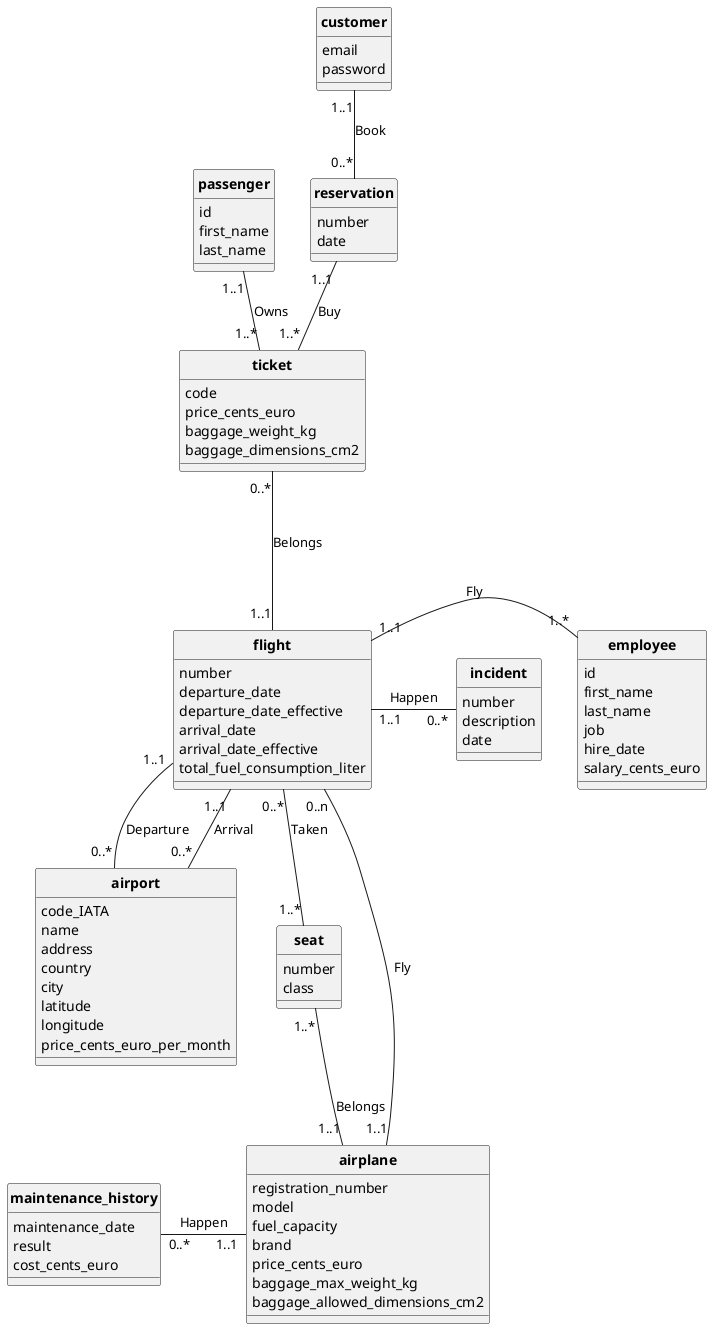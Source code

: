 @startuml UML

skinparam style strictuml
skinparam classAttributeIconSize 0
skinparam classFontStyle Bold
hide enum methods

class flight {
  number
  departure_date
  departure_date_effective
  arrival_date
  arrival_date_effective
  total_fuel_consumption_liter
}

class airport {
  code_IATA
  name
  address
  country
  city
  latitude
  longitude
  price_cents_euro_per_month
}

class airplane {
  registration_number
  model
  fuel_capacity
  brand
  price_cents_euro
  baggage_max_weight_kg
  baggage_allowed_dimensions_cm2
}

class maintenance_history {
  maintenance_date
  result
  cost_cents_euro
}

class employee {
  id
  first_name
  last_name
  job
  hire_date
  salary_cents_euro
}

class passenger {
  id
  first_name
  last_name
}

class ticket {
  code
  price_cents_euro
  baggage_weight_kg
  baggage_dimensions_cm2
}

class customer {
  email
  password
}

class seat {
  number
  class
}

class reservation {
  number
  date
}

class incident {
  number
  description
  date
}

airplane "1..1" -- "0..n" flight : Fly
seat "1..*" -- "1..1" airplane : Belongs
employee "1..*" -left- "1..1" flight : Fly
passenger "1..1" -- "1..*" ticket : Owns
ticket "0..*" --- "1..1" flight : Belongs
flight "0..*" -- "1..*" seat : Taken
reservation "1..1" -- "1..*" ticket : Buy

maintenance_history "0..*" -right- "1..1" airplane : Happen

flight "1..1" -right- "0..*" incident : Happen

flight "1..1" -- "0..*" airport : Departure
flight "1..1" -- "0..*" airport : Arrival

customer "1..1" -- "0..*" reservation : Book

@enduml
